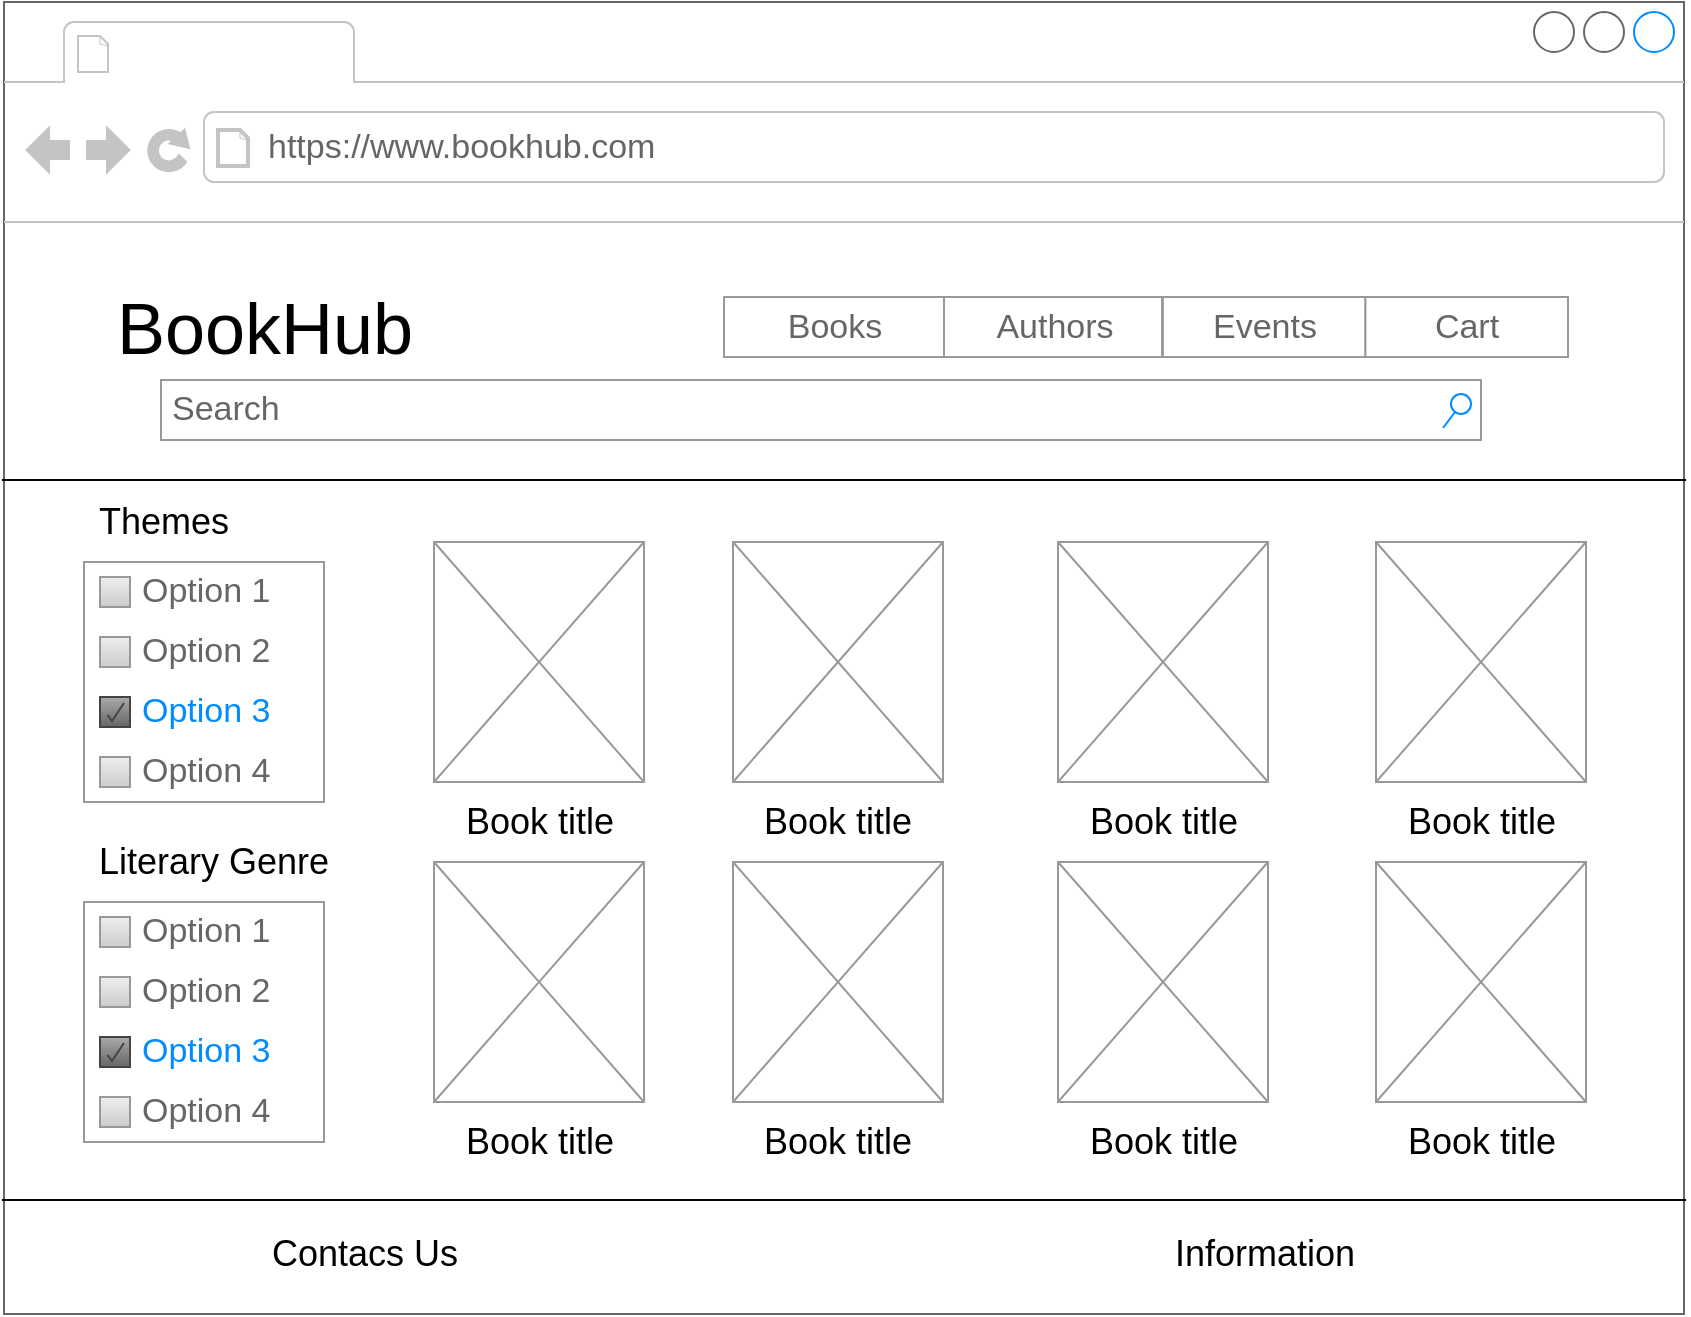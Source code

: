 <mxfile version="10.8.1" type="device"><diagram id="2fuwYE4tPdZ0bRQL50rZ" name="Page-3"><mxGraphModel dx="1207" dy="645" grid="0" gridSize="10" guides="1" tooltips="1" connect="1" arrows="1" fold="1" page="1" pageScale="1" pageWidth="827" pageHeight="1169" math="0" shadow="0"><root><mxCell id="_cAGtymyQdYTcpMUowJ--0"/><mxCell id="_cAGtymyQdYTcpMUowJ--1" parent="_cAGtymyQdYTcpMUowJ--0"/><mxCell id="Wj_hTVPUTUDSRRmb9nRt-0" value="" style="strokeWidth=1;shadow=0;dashed=0;align=center;html=1;shape=mxgraph.mockup.containers.browserWindow;rSize=0;fillColor=#ffffff;strokeColor=#666666;strokeColor2=#008cff;strokeColor3=#c4c4c4;mainText=,;recursiveResize=0;" vertex="1" parent="_cAGtymyQdYTcpMUowJ--1"><mxGeometry x="60" y="24" width="840" height="656" as="geometry"/></mxCell><mxCell id="Wj_hTVPUTUDSRRmb9nRt-1" value="" style="strokeWidth=1;shadow=0;dashed=0;align=center;html=1;shape=mxgraph.mockup.containers.anchor;fontSize=17;fontColor=#666666;align=left;" vertex="1" parent="Wj_hTVPUTUDSRRmb9nRt-0"><mxGeometry x="60" y="12" width="110" height="26" as="geometry"/></mxCell><mxCell id="Wj_hTVPUTUDSRRmb9nRt-2" value="https://www.bookhub.com" style="strokeWidth=1;shadow=0;dashed=0;align=center;html=1;shape=mxgraph.mockup.containers.anchor;rSize=0;fontSize=17;fontColor=#666666;align=left;" vertex="1" parent="Wj_hTVPUTUDSRRmb9nRt-0"><mxGeometry x="130" y="60" width="250" height="26" as="geometry"/></mxCell><mxCell id="Wj_hTVPUTUDSRRmb9nRt-3" value="Search" style="strokeWidth=1;shadow=0;dashed=0;align=center;html=1;shape=mxgraph.mockup.forms.searchBox;strokeColor=#999999;mainText=;fillColor=#ffffff;strokeColor2=#008cff;fontColor=#666666;fontSize=17;align=left;spacingLeft=3;" vertex="1" parent="Wj_hTVPUTUDSRRmb9nRt-0"><mxGeometry x="78.5" y="189" width="660" height="30" as="geometry"/></mxCell><mxCell id="Wj_hTVPUTUDSRRmb9nRt-4" value="" style="strokeWidth=1;shadow=0;dashed=0;align=center;html=1;shape=mxgraph.mockup.forms.rrect;rSize=0;strokeColor=#999999;fillColor=#ffffff;recursiveResize=0;" vertex="1" parent="Wj_hTVPUTUDSRRmb9nRt-0"><mxGeometry x="40" y="280" width="120" height="120" as="geometry"/></mxCell><mxCell id="Wj_hTVPUTUDSRRmb9nRt-5" value="Option 1" style="strokeWidth=1;shadow=0;dashed=0;align=center;html=1;shape=mxgraph.mockup.forms.rrect;rSize=0;fillColor=#eeeeee;strokeColor=#999999;gradientColor=#cccccc;align=left;spacingLeft=4;fontSize=17;fontColor=#666666;labelPosition=right;" vertex="1" parent="Wj_hTVPUTUDSRRmb9nRt-4"><mxGeometry x="8" y="7.5" width="15" height="15" as="geometry"/></mxCell><mxCell id="Wj_hTVPUTUDSRRmb9nRt-6" value="Option 2" style="strokeWidth=1;shadow=0;dashed=0;align=center;html=1;shape=mxgraph.mockup.forms.rrect;rSize=0;fillColor=#eeeeee;strokeColor=#999999;gradientColor=#cccccc;align=left;spacingLeft=4;fontSize=17;fontColor=#666666;labelPosition=right;" vertex="1" parent="Wj_hTVPUTUDSRRmb9nRt-4"><mxGeometry x="8" y="37.5" width="15" height="15" as="geometry"/></mxCell><mxCell id="Wj_hTVPUTUDSRRmb9nRt-7" value="Option 3" style="strokeWidth=1;shadow=0;dashed=0;align=center;html=1;shape=mxgraph.mockup.forms.checkbox;rSize=0;resizable=0;fillColor=#aaaaaa;strokeColor=#444444;gradientColor=#666666;align=left;spacingLeft=4;fontSize=17;fontColor=#008cff;labelPosition=right;" vertex="1" parent="Wj_hTVPUTUDSRRmb9nRt-4"><mxGeometry x="8" y="67.5" width="15" height="15" as="geometry"/></mxCell><mxCell id="Wj_hTVPUTUDSRRmb9nRt-8" value="Option 4" style="strokeWidth=1;shadow=0;dashed=0;align=center;html=1;shape=mxgraph.mockup.forms.rrect;rSize=0;fillColor=#eeeeee;strokeColor=#999999;gradientColor=#cccccc;align=left;spacingLeft=4;fontSize=17;fontColor=#666666;labelPosition=right;" vertex="1" parent="Wj_hTVPUTUDSRRmb9nRt-4"><mxGeometry x="8" y="97.5" width="15" height="15" as="geometry"/></mxCell><mxCell id="Wj_hTVPUTUDSRRmb9nRt-9" value="" style="strokeWidth=1;shadow=0;dashed=0;align=center;html=1;shape=mxgraph.mockup.forms.rrect;rSize=0;strokeColor=#999999;fillColor=#ffffff;recursiveResize=0;" vertex="1" parent="Wj_hTVPUTUDSRRmb9nRt-0"><mxGeometry x="40" y="450" width="120" height="120" as="geometry"/></mxCell><mxCell id="Wj_hTVPUTUDSRRmb9nRt-10" value="Option 1" style="strokeWidth=1;shadow=0;dashed=0;align=center;html=1;shape=mxgraph.mockup.forms.rrect;rSize=0;fillColor=#eeeeee;strokeColor=#999999;gradientColor=#cccccc;align=left;spacingLeft=4;fontSize=17;fontColor=#666666;labelPosition=right;" vertex="1" parent="Wj_hTVPUTUDSRRmb9nRt-9"><mxGeometry x="8" y="7.5" width="15" height="15" as="geometry"/></mxCell><mxCell id="Wj_hTVPUTUDSRRmb9nRt-11" value="Option 2" style="strokeWidth=1;shadow=0;dashed=0;align=center;html=1;shape=mxgraph.mockup.forms.rrect;rSize=0;fillColor=#eeeeee;strokeColor=#999999;gradientColor=#cccccc;align=left;spacingLeft=4;fontSize=17;fontColor=#666666;labelPosition=right;" vertex="1" parent="Wj_hTVPUTUDSRRmb9nRt-9"><mxGeometry x="8" y="37.5" width="15" height="15" as="geometry"/></mxCell><mxCell id="Wj_hTVPUTUDSRRmb9nRt-12" value="Option 3" style="strokeWidth=1;shadow=0;dashed=0;align=center;html=1;shape=mxgraph.mockup.forms.checkbox;rSize=0;resizable=0;fillColor=#aaaaaa;strokeColor=#444444;gradientColor=#666666;align=left;spacingLeft=4;fontSize=17;fontColor=#008cff;labelPosition=right;" vertex="1" parent="Wj_hTVPUTUDSRRmb9nRt-9"><mxGeometry x="8" y="67.5" width="15" height="15" as="geometry"/></mxCell><mxCell id="Wj_hTVPUTUDSRRmb9nRt-13" value="Option 4" style="strokeWidth=1;shadow=0;dashed=0;align=center;html=1;shape=mxgraph.mockup.forms.rrect;rSize=0;fillColor=#eeeeee;strokeColor=#999999;gradientColor=#cccccc;align=left;spacingLeft=4;fontSize=17;fontColor=#666666;labelPosition=right;" vertex="1" parent="Wj_hTVPUTUDSRRmb9nRt-9"><mxGeometry x="8" y="97.5" width="15" height="15" as="geometry"/></mxCell><mxCell id="Wj_hTVPUTUDSRRmb9nRt-23" value="&lt;font style=&quot;font-size: 36px&quot;&gt;BookHub&lt;/font&gt;&lt;br&gt;" style="text;html=1;strokeColor=none;fillColor=none;align=center;verticalAlign=middle;whiteSpace=wrap;rounded=0;" vertex="1" parent="Wj_hTVPUTUDSRRmb9nRt-0"><mxGeometry x="41.5" y="132.5" width="177" height="60" as="geometry"/></mxCell><mxCell id="Wj_hTVPUTUDSRRmb9nRt-14" value="" style="strokeWidth=1;shadow=0;dashed=0;align=center;html=1;shape=mxgraph.mockup.forms.rrect;rSize=0;strokeColor=#999999;fillColor=#ffffff;" vertex="1" parent="Wj_hTVPUTUDSRRmb9nRt-0"><mxGeometry x="360" y="147.5" width="422" height="30" as="geometry"/></mxCell><mxCell id="Wj_hTVPUTUDSRRmb9nRt-15" value="Books" style="strokeColor=inherit;fillColor=inherit;gradientColor=inherit;strokeWidth=1;shadow=0;dashed=0;align=center;html=1;shape=mxgraph.mockup.forms.rrect;rSize=0;fontSize=17;fontColor=#666666;" vertex="1" parent="Wj_hTVPUTUDSRRmb9nRt-14"><mxGeometry width="110" height="30" as="geometry"/></mxCell><mxCell id="Wj_hTVPUTUDSRRmb9nRt-16" value="Authors" style="strokeColor=inherit;fillColor=inherit;gradientColor=inherit;strokeWidth=1;shadow=0;dashed=0;align=center;html=1;shape=mxgraph.mockup.forms.rrect;rSize=0;fontSize=17;fontColor=#666666;" vertex="1" parent="Wj_hTVPUTUDSRRmb9nRt-14"><mxGeometry x="110" width="109" height="30" as="geometry"/></mxCell><mxCell id="Wj_hTVPUTUDSRRmb9nRt-17" value="Events" style="strokeColor=inherit;fillColor=inherit;gradientColor=inherit;strokeWidth=1;shadow=0;dashed=0;align=center;html=1;shape=mxgraph.mockup.forms.rrect;rSize=0;fontSize=17;fontColor=#666666;" vertex="1" parent="Wj_hTVPUTUDSRRmb9nRt-14"><mxGeometry x="219.44" width="101.28" height="30" as="geometry"/></mxCell><mxCell id="Wj_hTVPUTUDSRRmb9nRt-18" value="Cart" style="strokeColor=inherit;fillColor=inherit;gradientColor=inherit;strokeWidth=1;shadow=0;dashed=0;align=center;html=1;shape=mxgraph.mockup.forms.rrect;rSize=0;fontSize=17;fontColor=#666666;" vertex="1" parent="Wj_hTVPUTUDSRRmb9nRt-14"><mxGeometry x="320.72" width="101.28" height="30" as="geometry"/></mxCell><mxCell id="Wj_hTVPUTUDSRRmb9nRt-24" value="&lt;font style=&quot;font-size: 18px&quot;&gt;Themes&lt;/font&gt;&lt;br&gt;" style="text;html=1;strokeColor=none;fillColor=none;align=center;verticalAlign=middle;whiteSpace=wrap;rounded=0;" vertex="1" parent="Wj_hTVPUTUDSRRmb9nRt-0"><mxGeometry x="40" y="240" width="80" height="40" as="geometry"/></mxCell><mxCell id="Wj_hTVPUTUDSRRmb9nRt-25" value="&lt;font style=&quot;font-size: 18px&quot;&gt;Literary Genre&lt;/font&gt;&lt;br&gt;" style="text;html=1;strokeColor=none;fillColor=none;align=center;verticalAlign=middle;whiteSpace=wrap;rounded=0;" vertex="1" parent="Wj_hTVPUTUDSRRmb9nRt-0"><mxGeometry x="39" y="410" width="132" height="40" as="geometry"/></mxCell><mxCell id="Wj_hTVPUTUDSRRmb9nRt-29" value="&lt;font style=&quot;font-size: 18px&quot;&gt;Contacs Us&lt;/font&gt;&lt;br&gt;" style="text;html=1;strokeColor=none;fillColor=none;align=center;verticalAlign=middle;whiteSpace=wrap;rounded=0;" vertex="1" parent="Wj_hTVPUTUDSRRmb9nRt-0"><mxGeometry x="121" y="606" width="119" height="40" as="geometry"/></mxCell><mxCell id="Wj_hTVPUTUDSRRmb9nRt-30" value="&lt;font style=&quot;font-size: 18px&quot;&gt;Information&lt;/font&gt;&lt;br&gt;" style="text;html=1;strokeColor=none;fillColor=none;align=center;verticalAlign=middle;whiteSpace=wrap;rounded=0;" vertex="1" parent="Wj_hTVPUTUDSRRmb9nRt-0"><mxGeometry x="571" y="606" width="119" height="40" as="geometry"/></mxCell><mxCell id="Wj_hTVPUTUDSRRmb9nRt-42" value="" style="group" vertex="1" connectable="0" parent="Wj_hTVPUTUDSRRmb9nRt-0"><mxGeometry x="215" y="270" width="105" height="160" as="geometry"/></mxCell><mxCell id="Wj_hTVPUTUDSRRmb9nRt-40" value="" style="verticalLabelPosition=bottom;shadow=0;dashed=0;align=center;html=1;verticalAlign=top;strokeWidth=1;shape=mxgraph.mockup.graphics.simpleIcon;strokeColor=#999999;fillColor=#ffffff;" vertex="1" parent="Wj_hTVPUTUDSRRmb9nRt-42"><mxGeometry width="105" height="120" as="geometry"/></mxCell><mxCell id="Wj_hTVPUTUDSRRmb9nRt-41" value="&lt;font style=&quot;font-size: 18px&quot;&gt;Book title&lt;/font&gt;&lt;br&gt;" style="text;html=1;strokeColor=none;fillColor=none;align=center;verticalAlign=middle;whiteSpace=wrap;rounded=0;" vertex="1" parent="Wj_hTVPUTUDSRRmb9nRt-42"><mxGeometry x="12.5" y="120" width="80" height="40" as="geometry"/></mxCell><mxCell id="Wj_hTVPUTUDSRRmb9nRt-43" value="" style="group" vertex="1" connectable="0" parent="Wj_hTVPUTUDSRRmb9nRt-0"><mxGeometry x="364.5" y="270" width="105" height="160" as="geometry"/></mxCell><mxCell id="Wj_hTVPUTUDSRRmb9nRt-44" value="" style="verticalLabelPosition=bottom;shadow=0;dashed=0;align=center;html=1;verticalAlign=top;strokeWidth=1;shape=mxgraph.mockup.graphics.simpleIcon;strokeColor=#999999;fillColor=#ffffff;" vertex="1" parent="Wj_hTVPUTUDSRRmb9nRt-43"><mxGeometry width="105" height="120" as="geometry"/></mxCell><mxCell id="Wj_hTVPUTUDSRRmb9nRt-45" value="&lt;font style=&quot;font-size: 18px&quot;&gt;Book title&lt;/font&gt;&lt;br&gt;" style="text;html=1;strokeColor=none;fillColor=none;align=center;verticalAlign=middle;whiteSpace=wrap;rounded=0;" vertex="1" parent="Wj_hTVPUTUDSRRmb9nRt-43"><mxGeometry x="12.5" y="120" width="80" height="40" as="geometry"/></mxCell><mxCell id="Wj_hTVPUTUDSRRmb9nRt-76" value="" style="group" vertex="1" connectable="0" parent="Wj_hTVPUTUDSRRmb9nRt-0"><mxGeometry x="527" y="270" width="105" height="160" as="geometry"/></mxCell><mxCell id="Wj_hTVPUTUDSRRmb9nRt-77" value="" style="verticalLabelPosition=bottom;shadow=0;dashed=0;align=center;html=1;verticalAlign=top;strokeWidth=1;shape=mxgraph.mockup.graphics.simpleIcon;strokeColor=#999999;fillColor=#ffffff;" vertex="1" parent="Wj_hTVPUTUDSRRmb9nRt-76"><mxGeometry width="105" height="120" as="geometry"/></mxCell><mxCell id="Wj_hTVPUTUDSRRmb9nRt-78" value="&lt;font style=&quot;font-size: 18px&quot;&gt;Book title&lt;/font&gt;&lt;br&gt;" style="text;html=1;strokeColor=none;fillColor=none;align=center;verticalAlign=middle;whiteSpace=wrap;rounded=0;" vertex="1" parent="Wj_hTVPUTUDSRRmb9nRt-76"><mxGeometry x="12.5" y="120" width="80" height="40" as="geometry"/></mxCell><mxCell id="Wj_hTVPUTUDSRRmb9nRt-79" value="" style="group" vertex="1" connectable="0" parent="Wj_hTVPUTUDSRRmb9nRt-0"><mxGeometry x="686" y="270" width="105" height="160" as="geometry"/></mxCell><mxCell id="Wj_hTVPUTUDSRRmb9nRt-80" value="" style="verticalLabelPosition=bottom;shadow=0;dashed=0;align=center;html=1;verticalAlign=top;strokeWidth=1;shape=mxgraph.mockup.graphics.simpleIcon;strokeColor=#999999;fillColor=#ffffff;" vertex="1" parent="Wj_hTVPUTUDSRRmb9nRt-79"><mxGeometry width="105" height="120" as="geometry"/></mxCell><mxCell id="Wj_hTVPUTUDSRRmb9nRt-81" value="&lt;font style=&quot;font-size: 18px&quot;&gt;Book title&lt;/font&gt;&lt;br&gt;" style="text;html=1;strokeColor=none;fillColor=none;align=center;verticalAlign=middle;whiteSpace=wrap;rounded=0;" vertex="1" parent="Wj_hTVPUTUDSRRmb9nRt-79"><mxGeometry x="12.5" y="120" width="80" height="40" as="geometry"/></mxCell><mxCell id="Wj_hTVPUTUDSRRmb9nRt-82" value="" style="group" vertex="1" connectable="0" parent="Wj_hTVPUTUDSRRmb9nRt-0"><mxGeometry x="215" y="430" width="105" height="160" as="geometry"/></mxCell><mxCell id="Wj_hTVPUTUDSRRmb9nRt-83" value="" style="verticalLabelPosition=bottom;shadow=0;dashed=0;align=center;html=1;verticalAlign=top;strokeWidth=1;shape=mxgraph.mockup.graphics.simpleIcon;strokeColor=#999999;fillColor=#ffffff;" vertex="1" parent="Wj_hTVPUTUDSRRmb9nRt-82"><mxGeometry width="105" height="120" as="geometry"/></mxCell><mxCell id="Wj_hTVPUTUDSRRmb9nRt-84" value="&lt;font style=&quot;font-size: 18px&quot;&gt;Book title&lt;/font&gt;&lt;br&gt;" style="text;html=1;strokeColor=none;fillColor=none;align=center;verticalAlign=middle;whiteSpace=wrap;rounded=0;" vertex="1" parent="Wj_hTVPUTUDSRRmb9nRt-82"><mxGeometry x="12.5" y="120" width="80" height="40" as="geometry"/></mxCell><mxCell id="Wj_hTVPUTUDSRRmb9nRt-85" value="" style="group" vertex="1" connectable="0" parent="Wj_hTVPUTUDSRRmb9nRt-0"><mxGeometry x="364.5" y="430" width="105" height="160" as="geometry"/></mxCell><mxCell id="Wj_hTVPUTUDSRRmb9nRt-86" value="" style="verticalLabelPosition=bottom;shadow=0;dashed=0;align=center;html=1;verticalAlign=top;strokeWidth=1;shape=mxgraph.mockup.graphics.simpleIcon;strokeColor=#999999;fillColor=#ffffff;" vertex="1" parent="Wj_hTVPUTUDSRRmb9nRt-85"><mxGeometry width="105" height="120" as="geometry"/></mxCell><mxCell id="Wj_hTVPUTUDSRRmb9nRt-87" value="&lt;font style=&quot;font-size: 18px&quot;&gt;Book title&lt;/font&gt;&lt;br&gt;" style="text;html=1;strokeColor=none;fillColor=none;align=center;verticalAlign=middle;whiteSpace=wrap;rounded=0;" vertex="1" parent="Wj_hTVPUTUDSRRmb9nRt-85"><mxGeometry x="12.5" y="120" width="80" height="40" as="geometry"/></mxCell><mxCell id="Wj_hTVPUTUDSRRmb9nRt-88" value="" style="group" vertex="1" connectable="0" parent="Wj_hTVPUTUDSRRmb9nRt-0"><mxGeometry x="527" y="430" width="105" height="160" as="geometry"/></mxCell><mxCell id="Wj_hTVPUTUDSRRmb9nRt-89" value="" style="verticalLabelPosition=bottom;shadow=0;dashed=0;align=center;html=1;verticalAlign=top;strokeWidth=1;shape=mxgraph.mockup.graphics.simpleIcon;strokeColor=#999999;fillColor=#ffffff;" vertex="1" parent="Wj_hTVPUTUDSRRmb9nRt-88"><mxGeometry width="105" height="120" as="geometry"/></mxCell><mxCell id="Wj_hTVPUTUDSRRmb9nRt-90" value="&lt;font style=&quot;font-size: 18px&quot;&gt;Book title&lt;/font&gt;&lt;br&gt;" style="text;html=1;strokeColor=none;fillColor=none;align=center;verticalAlign=middle;whiteSpace=wrap;rounded=0;" vertex="1" parent="Wj_hTVPUTUDSRRmb9nRt-88"><mxGeometry x="12.5" y="120" width="80" height="40" as="geometry"/></mxCell><mxCell id="Wj_hTVPUTUDSRRmb9nRt-91" value="" style="group" vertex="1" connectable="0" parent="Wj_hTVPUTUDSRRmb9nRt-0"><mxGeometry x="686" y="430" width="105" height="160" as="geometry"/></mxCell><mxCell id="Wj_hTVPUTUDSRRmb9nRt-92" value="" style="verticalLabelPosition=bottom;shadow=0;dashed=0;align=center;html=1;verticalAlign=top;strokeWidth=1;shape=mxgraph.mockup.graphics.simpleIcon;strokeColor=#999999;fillColor=#ffffff;" vertex="1" parent="Wj_hTVPUTUDSRRmb9nRt-91"><mxGeometry width="105" height="120" as="geometry"/></mxCell><mxCell id="Wj_hTVPUTUDSRRmb9nRt-93" value="&lt;font style=&quot;font-size: 18px&quot;&gt;Book title&lt;/font&gt;&lt;br&gt;" style="text;html=1;strokeColor=none;fillColor=none;align=center;verticalAlign=middle;whiteSpace=wrap;rounded=0;" vertex="1" parent="Wj_hTVPUTUDSRRmb9nRt-91"><mxGeometry x="12.5" y="120" width="80" height="40" as="geometry"/></mxCell><mxCell id="Wj_hTVPUTUDSRRmb9nRt-26" value="" style="endArrow=none;html=1;entryX=0;entryY=0.419;entryDx=0;entryDy=0;entryPerimeter=0;" edge="1" parent="_cAGtymyQdYTcpMUowJ--1"><mxGeometry width="50" height="50" relative="1" as="geometry"><mxPoint x="901" y="263" as="sourcePoint"/><mxPoint x="59" y="263" as="targetPoint"/></mxGeometry></mxCell><mxCell id="Wj_hTVPUTUDSRRmb9nRt-28" value="" style="endArrow=none;html=1;entryX=0;entryY=0.419;entryDx=0;entryDy=0;entryPerimeter=0;" edge="1" parent="_cAGtymyQdYTcpMUowJ--1"><mxGeometry width="50" height="50" relative="1" as="geometry"><mxPoint x="901" y="623" as="sourcePoint"/><mxPoint x="59" y="623" as="targetPoint"/></mxGeometry></mxCell></root></mxGraphModel></diagram></mxfile>